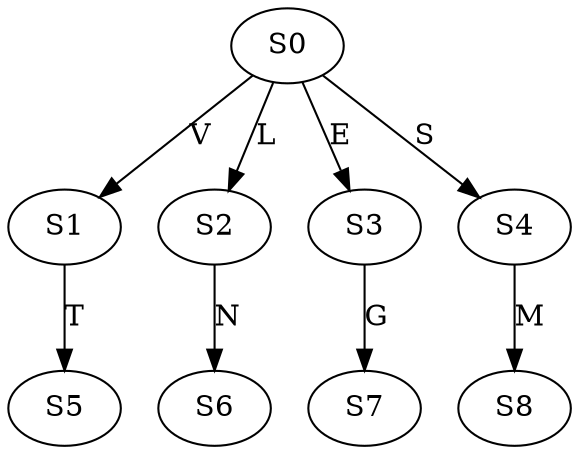 strict digraph  {
	S0 -> S1 [ label = V ];
	S0 -> S2 [ label = L ];
	S0 -> S3 [ label = E ];
	S0 -> S4 [ label = S ];
	S1 -> S5 [ label = T ];
	S2 -> S6 [ label = N ];
	S3 -> S7 [ label = G ];
	S4 -> S8 [ label = M ];
}
